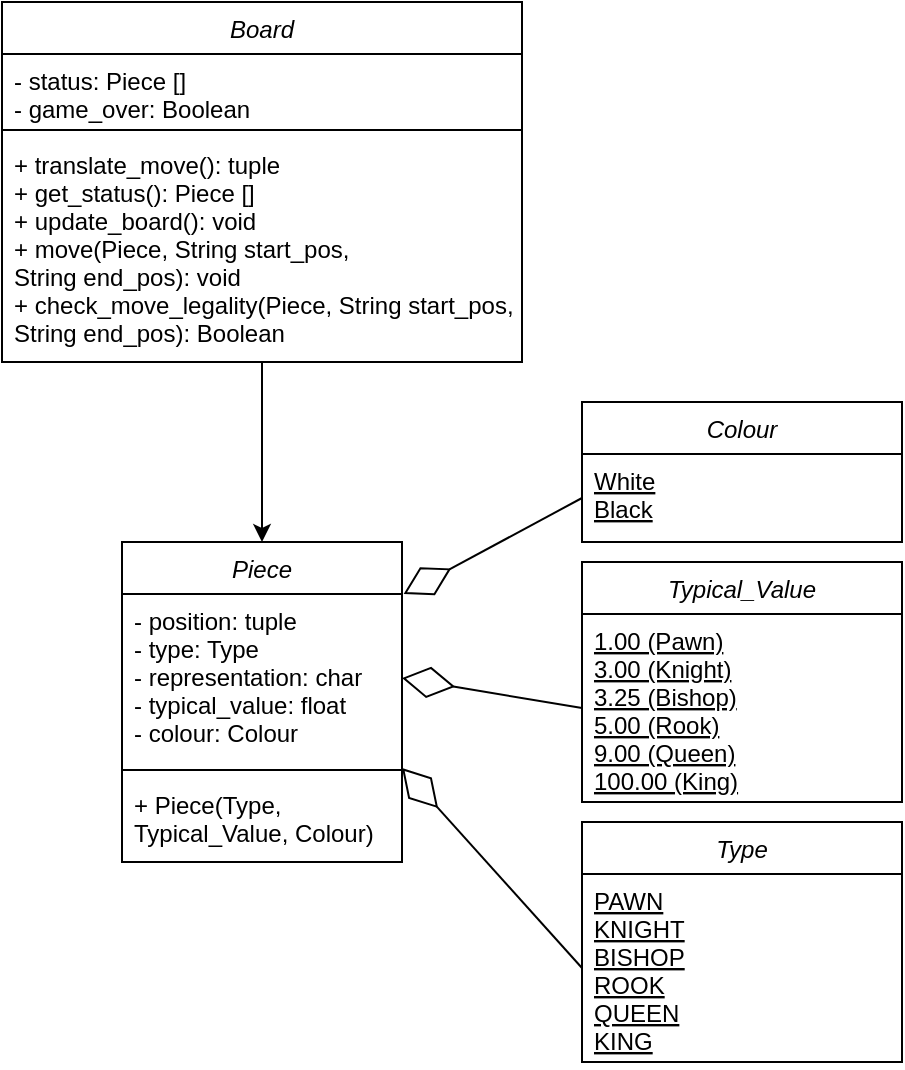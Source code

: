 <mxfile version="22.1.7" type="device">
  <diagram id="C5RBs43oDa-KdzZeNtuy" name="Page-1">
    <mxGraphModel dx="1046" dy="474" grid="1" gridSize="10" guides="1" tooltips="1" connect="1" arrows="1" fold="1" page="1" pageScale="1" pageWidth="827" pageHeight="1169" math="0" shadow="0">
      <root>
        <mxCell id="WIyWlLk6GJQsqaUBKTNV-0" />
        <mxCell id="WIyWlLk6GJQsqaUBKTNV-1" parent="WIyWlLk6GJQsqaUBKTNV-0" />
        <mxCell id="ccHMRSZIRTgFWi40R9Qd-0" value="Type" style="swimlane;fontStyle=2;align=center;verticalAlign=top;childLayout=stackLayout;horizontal=1;startSize=26;horizontalStack=0;resizeParent=1;resizeLast=0;collapsible=1;marginBottom=0;rounded=0;shadow=0;strokeWidth=1;" vertex="1" parent="WIyWlLk6GJQsqaUBKTNV-1">
          <mxGeometry x="390" y="640" width="160" height="120" as="geometry">
            <mxRectangle x="230" y="140" width="160" height="26" as="alternateBounds" />
          </mxGeometry>
        </mxCell>
        <mxCell id="ccHMRSZIRTgFWi40R9Qd-1" value="PAWN&#xa;KNIGHT&#xa;BISHOP&#xa;ROOK&#xa;QUEEN&#xa;KING" style="text;align=left;verticalAlign=top;spacingLeft=4;spacingRight=4;overflow=hidden;rotatable=0;points=[[0,0.5],[1,0.5]];portConstraint=eastwest;fontStyle=4" vertex="1" parent="ccHMRSZIRTgFWi40R9Qd-0">
          <mxGeometry y="26" width="160" height="94" as="geometry" />
        </mxCell>
        <mxCell id="ccHMRSZIRTgFWi40R9Qd-6" value="Board" style="swimlane;fontStyle=2;align=center;verticalAlign=top;childLayout=stackLayout;horizontal=1;startSize=26;horizontalStack=0;resizeParent=1;resizeLast=0;collapsible=1;marginBottom=0;rounded=0;shadow=0;strokeWidth=1;" vertex="1" parent="WIyWlLk6GJQsqaUBKTNV-1">
          <mxGeometry x="100" y="230" width="260" height="180" as="geometry">
            <mxRectangle x="230" y="140" width="160" height="26" as="alternateBounds" />
          </mxGeometry>
        </mxCell>
        <mxCell id="ccHMRSZIRTgFWi40R9Qd-7" value="- status: Piece []&#xa;- game_over: Boolean" style="text;align=left;verticalAlign=top;spacingLeft=4;spacingRight=4;overflow=hidden;rotatable=0;points=[[0,0.5],[1,0.5]];portConstraint=eastwest;" vertex="1" parent="ccHMRSZIRTgFWi40R9Qd-6">
          <mxGeometry y="26" width="260" height="34" as="geometry" />
        </mxCell>
        <mxCell id="ccHMRSZIRTgFWi40R9Qd-10" value="" style="line;html=1;strokeWidth=1;align=left;verticalAlign=middle;spacingTop=-1;spacingLeft=3;spacingRight=3;rotatable=0;labelPosition=right;points=[];portConstraint=eastwest;" vertex="1" parent="ccHMRSZIRTgFWi40R9Qd-6">
          <mxGeometry y="60" width="260" height="8" as="geometry" />
        </mxCell>
        <mxCell id="ccHMRSZIRTgFWi40R9Qd-11" value="+ translate_move(): tuple&#xa;+ get_status(): Piece []&#xa;+ update_board(): void&#xa;+ move(Piece, String start_pos,&#xa;String end_pos): void&#xa;+ check_move_legality(Piece, String start_pos,&#xa;String end_pos): Boolean" style="text;align=left;verticalAlign=top;spacingLeft=4;spacingRight=4;overflow=hidden;rotatable=0;points=[[0,0.5],[1,0.5]];portConstraint=eastwest;" vertex="1" parent="ccHMRSZIRTgFWi40R9Qd-6">
          <mxGeometry y="68" width="260" height="102" as="geometry" />
        </mxCell>
        <mxCell id="ccHMRSZIRTgFWi40R9Qd-17" value="Colour" style="swimlane;fontStyle=2;align=center;verticalAlign=top;childLayout=stackLayout;horizontal=1;startSize=26;horizontalStack=0;resizeParent=1;resizeLast=0;collapsible=1;marginBottom=0;rounded=0;shadow=0;strokeWidth=1;" vertex="1" parent="WIyWlLk6GJQsqaUBKTNV-1">
          <mxGeometry x="390" y="430" width="160" height="70" as="geometry">
            <mxRectangle x="230" y="140" width="160" height="26" as="alternateBounds" />
          </mxGeometry>
        </mxCell>
        <mxCell id="ccHMRSZIRTgFWi40R9Qd-18" value="White&#xa;Black" style="text;align=left;verticalAlign=top;spacingLeft=4;spacingRight=4;overflow=hidden;rotatable=0;points=[[0,0.5],[1,0.5]];portConstraint=eastwest;fontStyle=4" vertex="1" parent="ccHMRSZIRTgFWi40R9Qd-17">
          <mxGeometry y="26" width="160" height="44" as="geometry" />
        </mxCell>
        <mxCell id="ccHMRSZIRTgFWi40R9Qd-19" value="Typical_Value" style="swimlane;fontStyle=2;align=center;verticalAlign=top;childLayout=stackLayout;horizontal=1;startSize=26;horizontalStack=0;resizeParent=1;resizeLast=0;collapsible=1;marginBottom=0;rounded=0;shadow=0;strokeWidth=1;" vertex="1" parent="WIyWlLk6GJQsqaUBKTNV-1">
          <mxGeometry x="390" y="510" width="160" height="120" as="geometry">
            <mxRectangle x="230" y="140" width="160" height="26" as="alternateBounds" />
          </mxGeometry>
        </mxCell>
        <mxCell id="ccHMRSZIRTgFWi40R9Qd-20" value="1.00 (Pawn)&#xa;3.00 (Knight)&#xa;3.25 (Bishop)&#xa;5.00 (Rook)&#xa;9.00 (Queen)&#xa;100.00 (King)" style="text;align=left;verticalAlign=top;spacingLeft=4;spacingRight=4;overflow=hidden;rotatable=0;points=[[0,0.5],[1,0.5]];portConstraint=eastwest;fontStyle=4" vertex="1" parent="ccHMRSZIRTgFWi40R9Qd-19">
          <mxGeometry y="26" width="160" height="94" as="geometry" />
        </mxCell>
        <mxCell id="ccHMRSZIRTgFWi40R9Qd-22" value="Piece" style="swimlane;fontStyle=2;align=center;verticalAlign=top;childLayout=stackLayout;horizontal=1;startSize=26;horizontalStack=0;resizeParent=1;resizeLast=0;collapsible=1;marginBottom=0;rounded=0;shadow=0;strokeWidth=1;" vertex="1" parent="WIyWlLk6GJQsqaUBKTNV-1">
          <mxGeometry x="160" y="500" width="140" height="160" as="geometry">
            <mxRectangle x="230" y="140" width="160" height="26" as="alternateBounds" />
          </mxGeometry>
        </mxCell>
        <mxCell id="ccHMRSZIRTgFWi40R9Qd-23" value="- position: tuple&#xa;- type: Type&#xa;- representation: char&#xa;- typical_value: float&#xa;- colour: Colour" style="text;align=left;verticalAlign=top;spacingLeft=4;spacingRight=4;overflow=hidden;rotatable=0;points=[[0,0.5],[1,0.5]];portConstraint=eastwest;" vertex="1" parent="ccHMRSZIRTgFWi40R9Qd-22">
          <mxGeometry y="26" width="140" height="84" as="geometry" />
        </mxCell>
        <mxCell id="ccHMRSZIRTgFWi40R9Qd-24" value="" style="line;html=1;strokeWidth=1;align=left;verticalAlign=middle;spacingTop=-1;spacingLeft=3;spacingRight=3;rotatable=0;labelPosition=right;points=[];portConstraint=eastwest;" vertex="1" parent="ccHMRSZIRTgFWi40R9Qd-22">
          <mxGeometry y="110" width="140" height="8" as="geometry" />
        </mxCell>
        <mxCell id="ccHMRSZIRTgFWi40R9Qd-25" value="+ Piece(Type,&#xa;Typical_Value, Colour)" style="text;align=left;verticalAlign=top;spacingLeft=4;spacingRight=4;overflow=hidden;rotatable=0;points=[[0,0.5],[1,0.5]];portConstraint=eastwest;" vertex="1" parent="ccHMRSZIRTgFWi40R9Qd-22">
          <mxGeometry y="118" width="140" height="42" as="geometry" />
        </mxCell>
        <mxCell id="ccHMRSZIRTgFWi40R9Qd-26" value="" style="endArrow=classic;html=1;rounded=0;entryX=0.5;entryY=0;entryDx=0;entryDy=0;exitX=0.5;exitY=1;exitDx=0;exitDy=0;" edge="1" parent="WIyWlLk6GJQsqaUBKTNV-1" source="ccHMRSZIRTgFWi40R9Qd-6" target="ccHMRSZIRTgFWi40R9Qd-22">
          <mxGeometry width="50" height="50" relative="1" as="geometry">
            <mxPoint x="280" y="460" as="sourcePoint" />
            <mxPoint x="470" y="440" as="targetPoint" />
          </mxGeometry>
        </mxCell>
        <mxCell id="ccHMRSZIRTgFWi40R9Qd-27" value="" style="endArrow=diamondThin;endFill=0;endSize=24;html=1;rounded=0;exitX=0;exitY=0.5;exitDx=0;exitDy=0;" edge="1" parent="WIyWlLk6GJQsqaUBKTNV-1" source="ccHMRSZIRTgFWi40R9Qd-1">
          <mxGeometry width="160" relative="1" as="geometry">
            <mxPoint x="390.0" y="600" as="sourcePoint" />
            <mxPoint x="300" y="613" as="targetPoint" />
          </mxGeometry>
        </mxCell>
        <mxCell id="ccHMRSZIRTgFWi40R9Qd-28" value="" style="endArrow=diamondThin;endFill=0;endSize=24;html=1;rounded=0;exitX=0;exitY=0.5;exitDx=0;exitDy=0;entryX=1.006;entryY=0;entryDx=0;entryDy=0;entryPerimeter=0;" edge="1" parent="WIyWlLk6GJQsqaUBKTNV-1" source="ccHMRSZIRTgFWi40R9Qd-18" target="ccHMRSZIRTgFWi40R9Qd-23">
          <mxGeometry width="160" relative="1" as="geometry">
            <mxPoint x="680" y="590" as="sourcePoint" />
            <mxPoint x="320" y="540" as="targetPoint" />
          </mxGeometry>
        </mxCell>
        <mxCell id="ccHMRSZIRTgFWi40R9Qd-29" value="" style="endArrow=diamondThin;endFill=0;endSize=24;html=1;rounded=0;exitX=0;exitY=0.5;exitDx=0;exitDy=0;entryX=1;entryY=0.5;entryDx=0;entryDy=0;" edge="1" parent="WIyWlLk6GJQsqaUBKTNV-1" source="ccHMRSZIRTgFWi40R9Qd-20" target="ccHMRSZIRTgFWi40R9Qd-23">
          <mxGeometry width="160" relative="1" as="geometry">
            <mxPoint x="690" y="685" as="sourcePoint" />
            <mxPoint x="600" y="585" as="targetPoint" />
          </mxGeometry>
        </mxCell>
      </root>
    </mxGraphModel>
  </diagram>
</mxfile>

